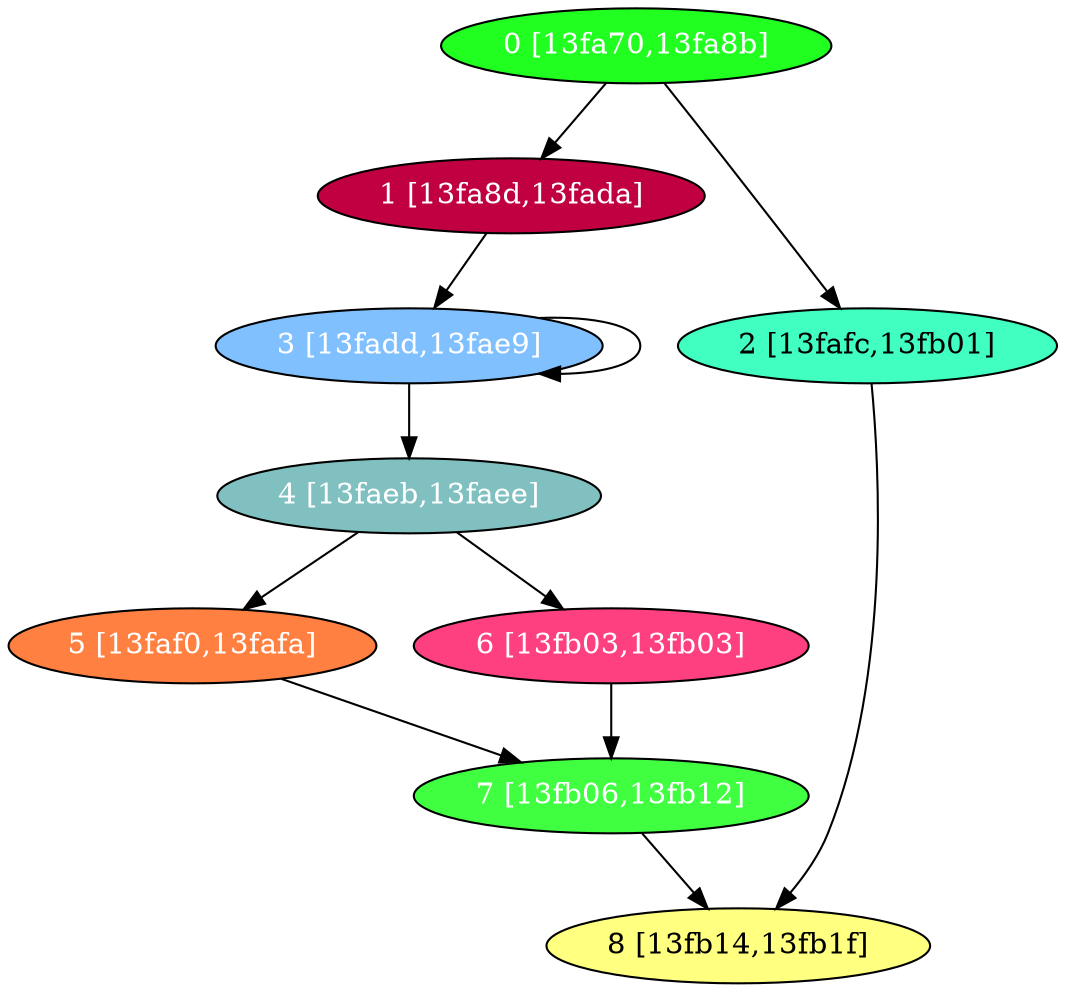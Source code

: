 diGraph libnss3{
	libnss3_0  [style=filled fillcolor="#20FF20" fontcolor="#ffffff" shape=oval label="0 [13fa70,13fa8b]"]
	libnss3_1  [style=filled fillcolor="#C00040" fontcolor="#ffffff" shape=oval label="1 [13fa8d,13fada]"]
	libnss3_2  [style=filled fillcolor="#40FFC0" fontcolor="#000000" shape=oval label="2 [13fafc,13fb01]"]
	libnss3_3  [style=filled fillcolor="#80C0FF" fontcolor="#ffffff" shape=oval label="3 [13fadd,13fae9]"]
	libnss3_4  [style=filled fillcolor="#80C0C0" fontcolor="#ffffff" shape=oval label="4 [13faeb,13faee]"]
	libnss3_5  [style=filled fillcolor="#FF8040" fontcolor="#ffffff" shape=oval label="5 [13faf0,13fafa]"]
	libnss3_6  [style=filled fillcolor="#FF4080" fontcolor="#ffffff" shape=oval label="6 [13fb03,13fb03]"]
	libnss3_7  [style=filled fillcolor="#40FF40" fontcolor="#ffffff" shape=oval label="7 [13fb06,13fb12]"]
	libnss3_8  [style=filled fillcolor="#FFFF80" fontcolor="#000000" shape=oval label="8 [13fb14,13fb1f]"]

	libnss3_0 -> libnss3_1
	libnss3_0 -> libnss3_2
	libnss3_1 -> libnss3_3
	libnss3_2 -> libnss3_8
	libnss3_3 -> libnss3_3
	libnss3_3 -> libnss3_4
	libnss3_4 -> libnss3_5
	libnss3_4 -> libnss3_6
	libnss3_5 -> libnss3_7
	libnss3_6 -> libnss3_7
	libnss3_7 -> libnss3_8
}